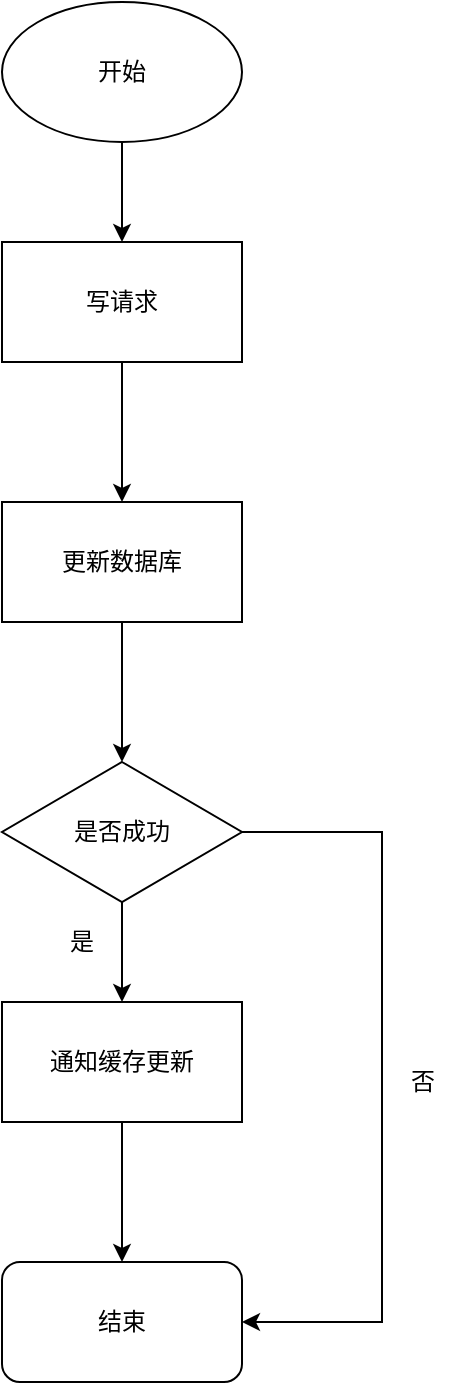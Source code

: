 <mxfile version="15.2.7" type="device"><diagram id="bqbQCcFni7qbhDNK3RsQ" name="第 1 页"><mxGraphModel dx="1086" dy="806" grid="1" gridSize="10" guides="1" tooltips="1" connect="1" arrows="1" fold="1" page="1" pageScale="1" pageWidth="827" pageHeight="1169" math="0" shadow="0"><root><mxCell id="0"/><mxCell id="1" parent="0"/><mxCell id="Ryq9VGm-1sMgh2MyP7yD-8" style="edgeStyle=orthogonalEdgeStyle;rounded=0;orthogonalLoop=1;jettySize=auto;html=1;exitX=0.5;exitY=1;exitDx=0;exitDy=0;" edge="1" parent="1" source="Ryq9VGm-1sMgh2MyP7yD-1" target="Ryq9VGm-1sMgh2MyP7yD-3"><mxGeometry relative="1" as="geometry"/></mxCell><mxCell id="Ryq9VGm-1sMgh2MyP7yD-1" value="写请求" style="rounded=0;whiteSpace=wrap;html=1;" vertex="1" parent="1"><mxGeometry x="330" y="190" width="120" height="60" as="geometry"/></mxCell><mxCell id="Ryq9VGm-1sMgh2MyP7yD-7" style="edgeStyle=orthogonalEdgeStyle;rounded=0;orthogonalLoop=1;jettySize=auto;html=1;exitX=0.5;exitY=1;exitDx=0;exitDy=0;entryX=0.5;entryY=0;entryDx=0;entryDy=0;" edge="1" parent="1" source="Ryq9VGm-1sMgh2MyP7yD-2" target="Ryq9VGm-1sMgh2MyP7yD-1"><mxGeometry relative="1" as="geometry"/></mxCell><mxCell id="Ryq9VGm-1sMgh2MyP7yD-2" value="开始" style="ellipse;whiteSpace=wrap;html=1;" vertex="1" parent="1"><mxGeometry x="330" y="70" width="120" height="70" as="geometry"/></mxCell><mxCell id="Ryq9VGm-1sMgh2MyP7yD-10" style="edgeStyle=orthogonalEdgeStyle;rounded=0;orthogonalLoop=1;jettySize=auto;html=1;exitX=0.5;exitY=1;exitDx=0;exitDy=0;" edge="1" parent="1" source="Ryq9VGm-1sMgh2MyP7yD-3" target="Ryq9VGm-1sMgh2MyP7yD-6"><mxGeometry relative="1" as="geometry"/></mxCell><mxCell id="Ryq9VGm-1sMgh2MyP7yD-3" value="更新数据库" style="rounded=0;whiteSpace=wrap;html=1;" vertex="1" parent="1"><mxGeometry x="330" y="320" width="120" height="60" as="geometry"/></mxCell><mxCell id="Ryq9VGm-1sMgh2MyP7yD-13" style="edgeStyle=orthogonalEdgeStyle;rounded=0;orthogonalLoop=1;jettySize=auto;html=1;exitX=0.5;exitY=1;exitDx=0;exitDy=0;entryX=0.5;entryY=0;entryDx=0;entryDy=0;" edge="1" parent="1" source="Ryq9VGm-1sMgh2MyP7yD-5" target="Ryq9VGm-1sMgh2MyP7yD-12"><mxGeometry relative="1" as="geometry"/></mxCell><mxCell id="Ryq9VGm-1sMgh2MyP7yD-5" value="通知缓存更新" style="rounded=0;whiteSpace=wrap;html=1;" vertex="1" parent="1"><mxGeometry x="330" y="570" width="120" height="60" as="geometry"/></mxCell><mxCell id="Ryq9VGm-1sMgh2MyP7yD-11" style="edgeStyle=orthogonalEdgeStyle;rounded=0;orthogonalLoop=1;jettySize=auto;html=1;exitX=0.5;exitY=1;exitDx=0;exitDy=0;" edge="1" parent="1" source="Ryq9VGm-1sMgh2MyP7yD-6" target="Ryq9VGm-1sMgh2MyP7yD-5"><mxGeometry relative="1" as="geometry"/></mxCell><mxCell id="Ryq9VGm-1sMgh2MyP7yD-15" style="edgeStyle=orthogonalEdgeStyle;rounded=0;orthogonalLoop=1;jettySize=auto;html=1;exitX=1;exitY=0.5;exitDx=0;exitDy=0;entryX=1;entryY=0.5;entryDx=0;entryDy=0;" edge="1" parent="1" source="Ryq9VGm-1sMgh2MyP7yD-6" target="Ryq9VGm-1sMgh2MyP7yD-12"><mxGeometry relative="1" as="geometry"><Array as="points"><mxPoint x="520" y="485"/><mxPoint x="520" y="730"/></Array></mxGeometry></mxCell><mxCell id="Ryq9VGm-1sMgh2MyP7yD-6" value="是否成功" style="rhombus;whiteSpace=wrap;html=1;" vertex="1" parent="1"><mxGeometry x="330" y="450" width="120" height="70" as="geometry"/></mxCell><mxCell id="Ryq9VGm-1sMgh2MyP7yD-12" value="结束" style="rounded=1;whiteSpace=wrap;html=1;" vertex="1" parent="1"><mxGeometry x="330" y="700" width="120" height="60" as="geometry"/></mxCell><mxCell id="Ryq9VGm-1sMgh2MyP7yD-14" value="是" style="text;html=1;strokeColor=none;fillColor=none;align=center;verticalAlign=middle;whiteSpace=wrap;rounded=0;" vertex="1" parent="1"><mxGeometry x="350" y="530" width="40" height="20" as="geometry"/></mxCell><mxCell id="Ryq9VGm-1sMgh2MyP7yD-16" value="否" style="text;html=1;align=center;verticalAlign=middle;resizable=0;points=[];autosize=1;strokeColor=none;fillColor=none;" vertex="1" parent="1"><mxGeometry x="525" y="600" width="30" height="20" as="geometry"/></mxCell></root></mxGraphModel></diagram></mxfile>